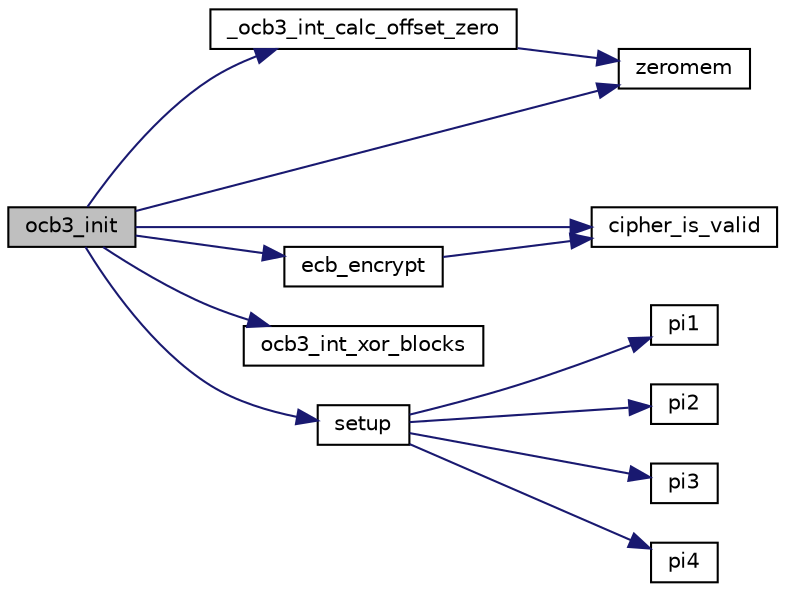 digraph "ocb3_init"
{
 // LATEX_PDF_SIZE
  edge [fontname="Helvetica",fontsize="10",labelfontname="Helvetica",labelfontsize="10"];
  node [fontname="Helvetica",fontsize="10",shape=record];
  rankdir="LR";
  Node7 [label="ocb3_init",height=0.2,width=0.4,color="black", fillcolor="grey75", style="filled", fontcolor="black",tooltip="Initialize an OCB context."];
  Node7 -> Node8 [color="midnightblue",fontsize="10",style="solid",fontname="Helvetica"];
  Node8 [label="_ocb3_int_calc_offset_zero",height=0.2,width=0.4,color="black", fillcolor="white", style="filled",URL="$ocb3__init_8c.html#ac90454e332f63cdeab4a6ab4c4b9ac25",tooltip=" "];
  Node8 -> Node9 [color="midnightblue",fontsize="10",style="solid",fontname="Helvetica"];
  Node9 [label="zeromem",height=0.2,width=0.4,color="black", fillcolor="white", style="filled",URL="$tomcrypt__misc_8h.html#a63b6e188713790263bfd3612fe8b398f",tooltip="Zero a block of memory."];
  Node7 -> Node10 [color="midnightblue",fontsize="10",style="solid",fontname="Helvetica"];
  Node10 [label="cipher_is_valid",height=0.2,width=0.4,color="black", fillcolor="white", style="filled",URL="$tomcrypt__cipher_8h.html#ac30eb68934c4ca07205344dc9d159221",tooltip=" "];
  Node7 -> Node11 [color="midnightblue",fontsize="10",style="solid",fontname="Helvetica"];
  Node11 [label="ecb_encrypt",height=0.2,width=0.4,color="black", fillcolor="white", style="filled",URL="$ecb__encrypt_8c.html#affdcc93fca272998e2545fcabac4e7f0",tooltip="ECB encrypt."];
  Node11 -> Node10 [color="midnightblue",fontsize="10",style="solid",fontname="Helvetica"];
  Node7 -> Node12 [color="midnightblue",fontsize="10",style="solid",fontname="Helvetica"];
  Node12 [label="ocb3_int_xor_blocks",height=0.2,width=0.4,color="black", fillcolor="white", style="filled",URL="$ocb3__int__xor__blocks_8c.html#a5bf6caa4615657cdfd8f8941620a987c",tooltip="Compute xor for two blocks of bytes 'out = block_a XOR block_b' (internal function)"];
  Node7 -> Node13 [color="midnightblue",fontsize="10",style="solid",fontname="Helvetica"];
  Node13 [label="setup",height=0.2,width=0.4,color="black", fillcolor="white", style="filled",URL="$multi2_8c.html#ad0625943f7d847668b869ed827c51d47",tooltip=" "];
  Node13 -> Node14 [color="midnightblue",fontsize="10",style="solid",fontname="Helvetica"];
  Node14 [label="pi1",height=0.2,width=0.4,color="black", fillcolor="white", style="filled",URL="$multi2_8c.html#aa6e28a79517b509154714e51c2c1dc3b",tooltip=" "];
  Node13 -> Node15 [color="midnightblue",fontsize="10",style="solid",fontname="Helvetica"];
  Node15 [label="pi2",height=0.2,width=0.4,color="black", fillcolor="white", style="filled",URL="$multi2_8c.html#a37c4b6b09dd5493456b3c765914b1481",tooltip=" "];
  Node13 -> Node16 [color="midnightblue",fontsize="10",style="solid",fontname="Helvetica"];
  Node16 [label="pi3",height=0.2,width=0.4,color="black", fillcolor="white", style="filled",URL="$multi2_8c.html#a3e3c386a25d0f6950651f1fa5277c147",tooltip=" "];
  Node13 -> Node17 [color="midnightblue",fontsize="10",style="solid",fontname="Helvetica"];
  Node17 [label="pi4",height=0.2,width=0.4,color="black", fillcolor="white", style="filled",URL="$multi2_8c.html#ad94b543f7f2133e851ecb20bd9324e12",tooltip=" "];
  Node7 -> Node9 [color="midnightblue",fontsize="10",style="solid",fontname="Helvetica"];
}
